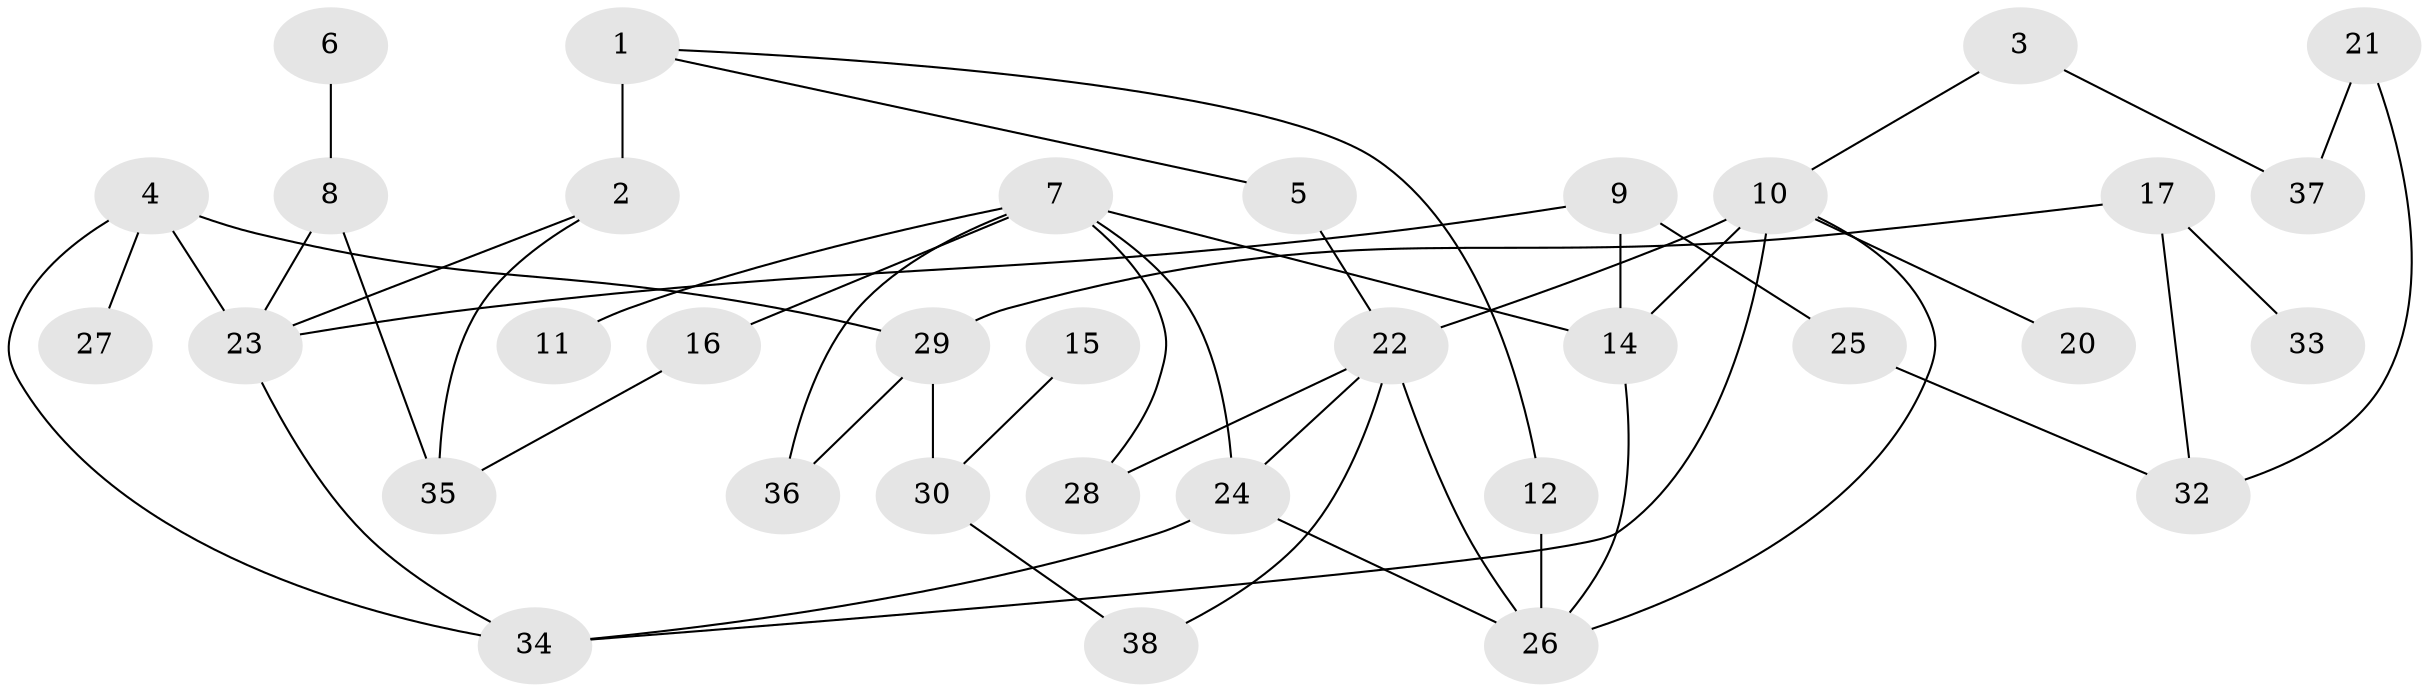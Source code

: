 // original degree distribution, {3: 0.24074074074074073, 1: 0.12962962962962962, 4: 0.14814814814814814, 2: 0.3148148148148148, 5: 0.07407407407407407, 6: 0.018518518518518517, 0: 0.07407407407407407}
// Generated by graph-tools (version 1.1) at 2025/48/03/04/25 22:48:18]
// undirected, 34 vertices, 49 edges
graph export_dot {
  node [color=gray90,style=filled];
  1;
  2;
  3;
  4;
  5;
  6;
  7;
  8;
  9;
  10;
  11;
  12;
  14;
  15;
  16;
  17;
  20;
  21;
  22;
  23;
  24;
  25;
  26;
  27;
  28;
  29;
  30;
  32;
  33;
  34;
  35;
  36;
  37;
  38;
  1 -- 2 [weight=3.0];
  1 -- 5 [weight=1.0];
  1 -- 12 [weight=1.0];
  2 -- 23 [weight=1.0];
  2 -- 35 [weight=1.0];
  3 -- 10 [weight=1.0];
  3 -- 37 [weight=1.0];
  4 -- 23 [weight=1.0];
  4 -- 27 [weight=1.0];
  4 -- 29 [weight=1.0];
  4 -- 34 [weight=1.0];
  5 -- 22 [weight=1.0];
  6 -- 8 [weight=1.0];
  7 -- 11 [weight=1.0];
  7 -- 14 [weight=1.0];
  7 -- 16 [weight=1.0];
  7 -- 24 [weight=1.0];
  7 -- 28 [weight=1.0];
  7 -- 36 [weight=1.0];
  8 -- 23 [weight=1.0];
  8 -- 35 [weight=1.0];
  9 -- 14 [weight=1.0];
  9 -- 23 [weight=1.0];
  9 -- 25 [weight=1.0];
  10 -- 14 [weight=1.0];
  10 -- 20 [weight=1.0];
  10 -- 22 [weight=2.0];
  10 -- 26 [weight=1.0];
  10 -- 34 [weight=1.0];
  12 -- 26 [weight=1.0];
  14 -- 26 [weight=1.0];
  15 -- 30 [weight=1.0];
  16 -- 35 [weight=1.0];
  17 -- 29 [weight=1.0];
  17 -- 32 [weight=1.0];
  17 -- 33 [weight=1.0];
  21 -- 32 [weight=1.0];
  21 -- 37 [weight=1.0];
  22 -- 24 [weight=1.0];
  22 -- 26 [weight=1.0];
  22 -- 28 [weight=1.0];
  22 -- 38 [weight=1.0];
  23 -- 34 [weight=1.0];
  24 -- 26 [weight=1.0];
  24 -- 34 [weight=1.0];
  25 -- 32 [weight=1.0];
  29 -- 30 [weight=1.0];
  29 -- 36 [weight=1.0];
  30 -- 38 [weight=1.0];
}
